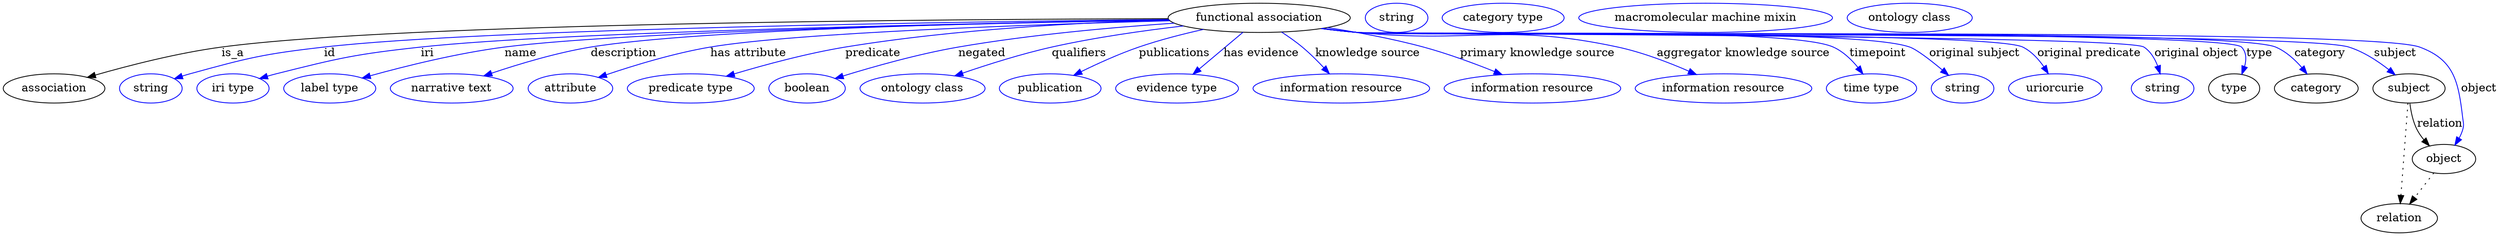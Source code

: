 digraph {
	graph [bb="0,0,3064.4,283"];
	node [label="\N"];
	"functional association"	[height=0.5,
		label="functional association",
		pos="1542.4,265",
		width=3.1053];
	association	[height=0.5,
		pos="62.394,178",
		width=1.7332];
	"functional association" -> association	[label=is_a,
		lp="283.39,221.5",
		pos="e,103.54,191.64 1430.4,263.93 1162.8,263.27 491.98,258.61 269.39,229 215.28,221.8 154.72,206.27 113.16,194.42"];
	id	[color=blue,
		height=0.5,
		label=string,
		pos="181.39,178",
		width=1.0652];
	"functional association" -> id	[color=blue,
		label=id,
		lp="403.39,221.5",
		pos="e,210.11,189.94 1431.2,262.94 1183.9,260.19 594.43,251.44 396.39,229 321.22,220.48 302.36,216.02 229.39,196 226.24,195.13 222.99,\
194.16 219.75,193.14",
		style=solid];
	iri	[color=blue,
		height=0.5,
		label="iri type",
		pos="282.39,178",
		width=1.2277];
	"functional association" -> iri	[color=blue,
		label=iri,
		lp="527.39,221.5",
		pos="e,314.99,190.21 1431.7,262.22 1204.8,258.24 693.35,247.48 519.39,229 436.78,220.22 416.02,216.07 335.39,196 331.96,195.15 328.43,\
194.19 324.89,193.17",
		style=solid];
	name	[color=blue,
		height=0.5,
		label="label type",
		pos="401.39,178",
		width=1.5707];
	"functional association" -> name	[color=blue,
		label=name,
		lp="636.39,221.5",
		pos="e,441.37,190.85 1431.8,262.32 1221.4,258.7 770.87,248.86 616.39,229 558.92,221.61 494.32,205.5 451.08,193.56",
		style=solid];
	description	[color=blue,
		height=0.5,
		label="narrative text",
		pos="551.39,178",
		width=2.0943];
	"functional association" -> description	[color=blue,
		label=description,
		lp="761.89,221.5",
		pos="e,590.6,193.5 1431.2,262.61 1239.5,259.64 854.57,251.08 721.39,229 679.68,222.08 633.76,208.18 600.17,196.79",
		style=solid];
	"has attribute"	[color=blue,
		height=0.5,
		label=attribute,
		pos="696.39,178",
		width=1.4443];
	"functional association" -> "has attribute"	[color=blue,
		label="has attribute",
		lp="915.39,221.5",
		pos="e,730.76,191.55 1432.7,261.38 1270.2,256.97 973.6,246.78 868.39,229 824.02,221.5 774.85,206.5 740.49,194.88",
		style=solid];
	predicate	[color=blue,
		height=0.5,
		label="predicate type",
		pos="844.39,178",
		width=2.1665];
	"functional association" -> predicate	[color=blue,
		label=predicate,
		lp="1068.4,221.5",
		pos="e,888.04,193 1431.7,262.37 1328.3,259.43 1170,251.32 1034.4,229 987.59,221.3 935.56,207.21 897.8,195.94",
		style=solid];
	negated	[color=blue,
		height=0.5,
		label=boolean,
		pos="987.39,178",
		width=1.2999];
	"functional association" -> negated	[color=blue,
		label=negated,
		lp="1201.4,221.5",
		pos="e,1021.7,190.34 1438.2,258.45 1363.7,253.43 1261.4,244.41 1172.4,229 1123.6,220.54 1068.9,204.99 1031.7,193.47",
		style=solid];
	qualifiers	[color=blue,
		height=0.5,
		label="ontology class",
		pos="1128.4,178",
		width=2.1304];
	"functional association" -> qualifiers	[color=blue,
		label=qualifiers,
		lp="1320.9,221.5",
		pos="e,1168.1,193.53 1449.1,255 1400.5,249.36 1340.4,240.88 1287.4,229 1250.1,220.63 1208.9,207.57 1177.8,196.9",
		style=solid];
	publications	[color=blue,
		height=0.5,
		label=publication,
		pos="1285.4,178",
		width=1.7332];
	"functional association" -> publications	[color=blue,
		label=publications,
		lp="1438.4,221.5",
		pos="e,1314.4,194.2 1473.8,250.75 1448.5,245.09 1419.9,237.76 1394.4,229 1370.1,220.66 1344,208.78 1323.4,198.69",
		style=solid];
	"has evidence"	[color=blue,
		height=0.5,
		label="evidence type",
		pos="1441.4,178",
		width=2.0943];
	"functional association" -> "has evidence"	[color=blue,
		label="has evidence",
		lp="1544.9,221.5",
		pos="e,1461,195.47 1522.4,247.21 1507.1,234.32 1485.8,216.38 1468.9,202.13",
		style=solid];
	"knowledge source"	[color=blue,
		height=0.5,
		label="information resource",
		pos="1643.4,178",
		width=3.015];
	"functional association" -> "knowledge source"	[color=blue,
		label="knowledge source",
		lp="1675.9,221.5",
		pos="e,1628.7,196.14 1569.9,247.49 1578.4,241.98 1587.5,235.56 1595.4,229 1604.6,221.33 1613.9,212.07 1621.8,203.61",
		style=solid];
	"primary knowledge source"	[color=blue,
		height=0.5,
		label="information resource",
		pos="1878.4,178",
		width=3.015];
	"functional association" -> "primary knowledge source"	[color=blue,
		label="primary knowledge source",
		lp="1884.4,221.5",
		pos="e,1841.2,195.02 1626.2,253.05 1662.8,247.35 1706.1,239.37 1744.4,229 1774,220.97 1806.3,209.03 1831.8,198.83",
		style=solid];
	"aggregator knowledge source"	[color=blue,
		height=0.5,
		label="information resource",
		pos="2113.4,178",
		width=3.015];
	"functional association" -> "aggregator knowledge source"	[color=blue,
		label="aggregator knowledge source",
		lp="2137.9,221.5",
		pos="e,2080.1,195.14 1620.4,252.07 1634.7,250.16 1649.5,248.37 1663.4,247 1805.2,233.08 1844.1,258.93 1983.4,229 2013.6,222.51 2046,210.06 \
2070.9,199.2",
		style=solid];
	timepoint	[color=blue,
		height=0.5,
		label="time type",
		pos="2295.4,178",
		width=1.5346];
	"functional association" -> timepoint	[color=blue,
		label=timepoint,
		lp="2303.4,221.5",
		pos="e,2284.9,195.78 1619.4,251.9 1634,249.98 1649.1,248.22 1663.4,247 1728.2,241.47 2189.1,255.73 2248.4,229 2260.4,223.57 2270.9,213.45 \
2278.8,203.74",
		style=solid];
	"original subject"	[color=blue,
		height=0.5,
		label=string,
		pos="2407.4,178",
		width=1.0652];
	"functional association" -> "original subject"	[color=blue,
		label="original subject",
		lp="2422.4,221.5",
		pos="e,2390.2,194.23 1619.1,251.9 1633.7,249.96 1649,248.2 1663.4,247 1738.6,240.74 2271.3,254.25 2342.4,229 2351.2,225.87 2368.2,212.74 \
2382.5,200.72",
		style=solid];
	"original predicate"	[color=blue,
		height=0.5,
		label=uriorcurie,
		pos="2521.4,178",
		width=1.5887];
	"functional association" -> "original predicate"	[color=blue,
		label="original predicate",
		lp="2562.9,221.5",
		pos="e,2512.8,196.25 1619.1,251.84 1633.7,249.91 1649,248.16 1663.4,247 1708.7,243.33 2440.6,249.14 2481.4,229 2492.1,223.72 2500.8,214.1 \
2507.4,204.69",
		style=solid];
	"original object"	[color=blue,
		height=0.5,
		label=string,
		pos="2653.4,178",
		width=1.0652];
	"functional association" -> "original object"	[color=blue,
		label="original object",
		lp="2694.9,221.5",
		pos="e,2650.4,195.99 1618.7,251.85 1633.5,249.9 1648.9,248.15 1663.4,247 1690.2,244.88 2607.9,243.7 2630.4,229 2638.5,223.68 2643.8,214.69 \
2647.3,205.8",
		style=solid];
	type	[height=0.5,
		pos="2741.4,178",
		width=0.86659];
	"functional association" -> type	[color=blue,
		label=type,
		lp="2772.4,221.5",
		pos="e,2750.8,195.55 1618.7,251.82 1633.5,249.88 1648.9,248.13 1663.4,247 1693.5,244.64 2729.2,250.53 2750.4,229 2756.6,222.7 2756.6,\
213.66 2754.2,205",
		style=solid];
	category	[height=0.5,
		pos="2842.4,178",
		width=1.4263];
	"functional association" -> category	[color=blue,
		label=category,
		lp="2846.9,221.5",
		pos="e,2831,195.87 1618.7,251.82 1633.5,249.87 1648.9,248.13 1663.4,247 1725.9,242.13 2734.6,253.47 2792.4,229 2804.9,223.69 2816,213.59 \
2824.5,203.85",
		style=solid];
	subject	[height=0.5,
		pos="2956.4,178",
		width=1.2277];
	"functional association" -> subject	[color=blue,
		label=subject,
		lp="2939.4,221.5",
		pos="e,2939.4,194.76 1618.7,251.8 1633.5,249.86 1648.9,248.12 1663.4,247 1730.9,241.78 2817.8,249.31 2882.4,229 2900.4,223.34 2918,211.76 \
2931.5,201.16",
		style=solid];
	object	[height=0.5,
		pos="2999.4,91",
		width=1.0832];
	"functional association" -> object	[color=blue,
		label=object,
		lp="3042.4,178",
		pos="e,3012.8,108.09 1618.7,251.79 1633.5,249.85 1648.9,248.11 1663.4,247 1735.7,241.44 2901.3,254 2969.4,229 3011.9,213.4 3017.1,186.96 \
3022.4,142 3023.2,135.38 3024.3,133.39 3022.4,127 3021.4,123.55 3019.9,120.13 3018.1,116.85",
		style=solid];
	association_type	[color=blue,
		height=0.5,
		label=string,
		pos="1710.4,265",
		width=1.0652];
	association_category	[color=blue,
		height=0.5,
		label="category type",
		pos="1841.4,265",
		width=2.0762];
	subject -> object	[label=relation,
		lp="2994.4,134.5",
		pos="e,2981.5,107.23 2957.5,159.55 2958.7,149.57 2961.2,137.07 2966.4,127 2968.6,122.68 2971.5,118.52 2974.7,114.66"];
	relation	[height=0.5,
		pos="2944.4,18",
		width=1.2999];
	subject -> relation	[pos="e,2945.7,36.188 2955.1,159.79 2953,132.48 2949,78.994 2946.5,46.38",
		style=dotted];
	"functional association_subject"	[color=blue,
		height=0.5,
		label="macromolecular machine mixin",
		pos="2090.4,265",
		width=4.3329];
	object -> relation	[pos="e,2957.2,35.54 2986.9,73.889 2980,64.939 2971.2,53.617 2963.4,43.584",
		style=dotted];
	"functional association_object"	[color=blue,
		height=0.5,
		label="ontology class",
		pos="2341.4,265",
		width=2.1304];
}
